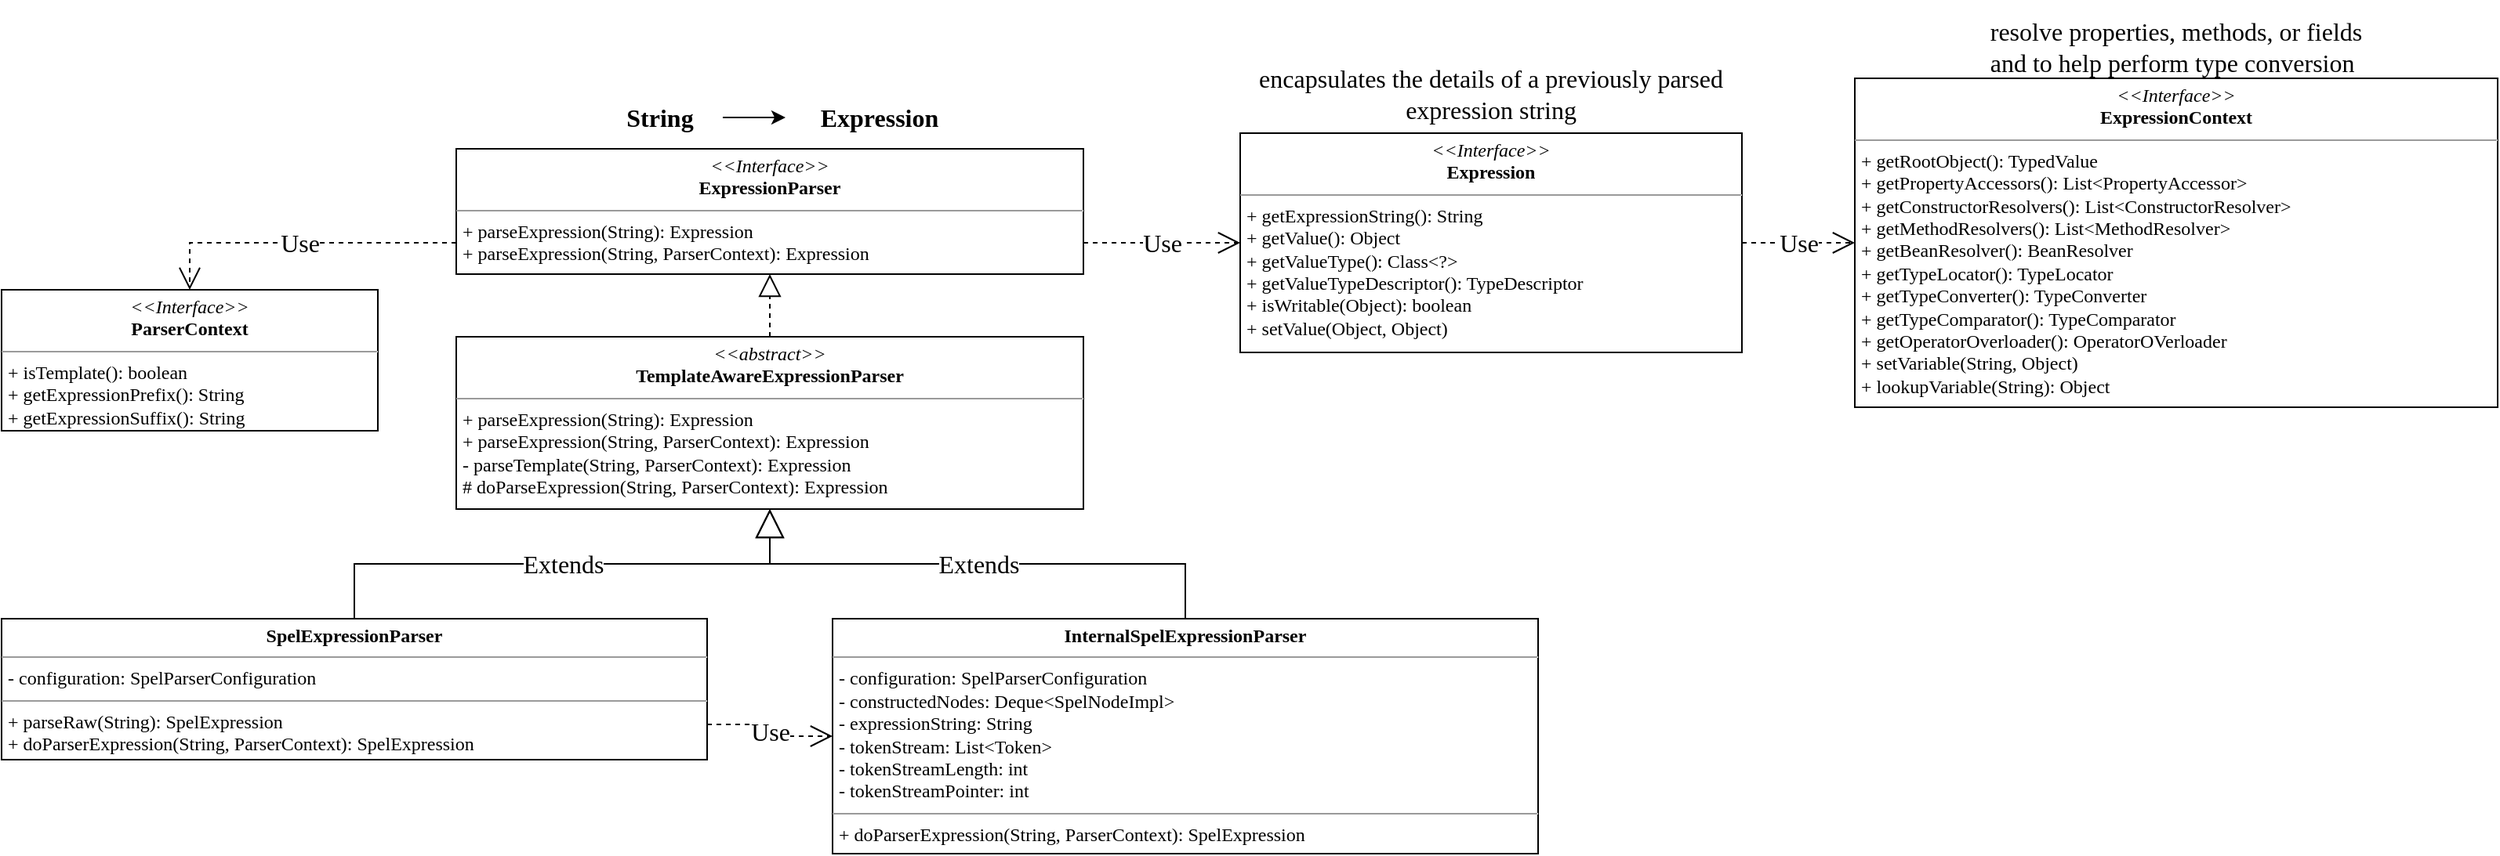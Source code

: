 <mxfile version="16.4.3" type="github">
  <diagram id="C5RBs43oDa-KdzZeNtuy" name="Page-1">
    <mxGraphModel dx="2249" dy="1921" grid="1" gridSize="10" guides="1" tooltips="1" connect="1" arrows="1" fold="1" page="1" pageScale="1" pageWidth="827" pageHeight="1169" math="0" shadow="0">
      <root>
        <mxCell id="WIyWlLk6GJQsqaUBKTNV-0" />
        <mxCell id="WIyWlLk6GJQsqaUBKTNV-1" parent="WIyWlLk6GJQsqaUBKTNV-0" />
        <mxCell id="rvsYYLUl151u58Pg1d56-0" value="&lt;p style=&quot;margin: 0px ; margin-top: 4px ; text-align: center&quot;&gt;&lt;i&gt;&amp;lt;&amp;lt;Interface&amp;gt;&amp;gt;&lt;/i&gt;&lt;br&gt;&lt;b&gt;ExpressionParser&lt;/b&gt;&lt;br&gt;&lt;/p&gt;&lt;hr size=&quot;1&quot;&gt;&lt;p style=&quot;margin: 0px ; margin-left: 4px&quot;&gt;+ parseExpression(String): Expression&lt;/p&gt;&lt;p style=&quot;margin: 0px ; margin-left: 4px&quot;&gt;+ parseExpression(String, ParserContext): Expression&lt;/p&gt;" style="verticalAlign=top;align=left;overflow=fill;fontSize=12;fontFamily=Lucida Console;html=1;" vertex="1" parent="WIyWlLk6GJQsqaUBKTNV-1">
          <mxGeometry x="40" y="60" width="400" height="80" as="geometry" />
        </mxCell>
        <mxCell id="rvsYYLUl151u58Pg1d56-2" value="&lt;p style=&quot;margin: 0px ; margin-top: 4px ; text-align: center&quot;&gt;&lt;i&gt;&amp;lt;&amp;lt;Interface&amp;gt;&amp;gt;&lt;/i&gt;&lt;br&gt;&lt;b&gt;Expression&lt;/b&gt;&lt;br&gt;&lt;/p&gt;&lt;hr size=&quot;1&quot;&gt;&lt;p style=&quot;margin: 0px ; margin-left: 4px&quot;&gt;+ getExpressionString(): String&lt;/p&gt;&lt;p style=&quot;margin: 0px ; margin-left: 4px&quot;&gt;+ getValue(): Object&lt;/p&gt;&lt;p style=&quot;margin: 0px ; margin-left: 4px&quot;&gt;+ getValueType(): Class&amp;lt;?&amp;gt;&lt;/p&gt;&lt;p style=&quot;margin: 0px ; margin-left: 4px&quot;&gt;+ getValueTypeDescriptor(): TypeDescriptor&lt;/p&gt;&lt;p style=&quot;margin: 0px ; margin-left: 4px&quot;&gt;+ isWritable(Object): boolean&lt;/p&gt;&lt;p style=&quot;margin: 0px ; margin-left: 4px&quot;&gt;+ setValue(Object, Object)&lt;/p&gt;" style="verticalAlign=top;align=left;overflow=fill;fontSize=12;fontFamily=Lucida Console;html=1;" vertex="1" parent="WIyWlLk6GJQsqaUBKTNV-1">
          <mxGeometry x="540" y="50" width="320" height="140" as="geometry" />
        </mxCell>
        <mxCell id="rvsYYLUl151u58Pg1d56-5" value="" style="edgeStyle=orthogonalEdgeStyle;rounded=0;orthogonalLoop=1;jettySize=auto;html=1;fontFamily=Lucida Console;fontSize=16;fontStyle=1" edge="1" parent="WIyWlLk6GJQsqaUBKTNV-1" source="rvsYYLUl151u58Pg1d56-3" target="rvsYYLUl151u58Pg1d56-4">
          <mxGeometry relative="1" as="geometry" />
        </mxCell>
        <mxCell id="rvsYYLUl151u58Pg1d56-3" value="String" style="text;html=1;strokeColor=none;fillColor=none;align=center;verticalAlign=middle;whiteSpace=wrap;rounded=0;fontFamily=Lucida Console;fontSize=16;fontStyle=1" vertex="1" parent="WIyWlLk6GJQsqaUBKTNV-1">
          <mxGeometry x="130" y="30" width="80" height="20" as="geometry" />
        </mxCell>
        <mxCell id="rvsYYLUl151u58Pg1d56-4" value="Expression" style="text;html=1;strokeColor=none;fillColor=none;align=center;verticalAlign=middle;whiteSpace=wrap;rounded=0;fontFamily=Lucida Console;fontSize=16;fontStyle=1" vertex="1" parent="WIyWlLk6GJQsqaUBKTNV-1">
          <mxGeometry x="250" y="30" width="120" height="20" as="geometry" />
        </mxCell>
        <mxCell id="rvsYYLUl151u58Pg1d56-6" value="&lt;p style=&quot;margin: 0px ; margin-top: 4px ; text-align: center&quot;&gt;&lt;i&gt;&amp;lt;&amp;lt;Interface&amp;gt;&amp;gt;&lt;/i&gt;&lt;br&gt;&lt;b&gt;ParserContext&lt;/b&gt;&lt;br&gt;&lt;/p&gt;&lt;hr size=&quot;1&quot;&gt;&lt;p style=&quot;margin: 0px ; margin-left: 4px&quot;&gt;+ isTemplate(): boolean&lt;/p&gt;&lt;p style=&quot;margin: 0px ; margin-left: 4px&quot;&gt;+ getExpressionPrefix(): String&lt;/p&gt;&lt;p style=&quot;margin: 0px ; margin-left: 4px&quot;&gt;+ getExpressionSuffix(): String&lt;br&gt;&lt;/p&gt;" style="verticalAlign=top;align=left;overflow=fill;fontSize=12;fontFamily=Lucida Console;html=1;" vertex="1" parent="WIyWlLk6GJQsqaUBKTNV-1">
          <mxGeometry x="-250" y="150" width="240" height="90" as="geometry" />
        </mxCell>
        <mxCell id="rvsYYLUl151u58Pg1d56-7" value="&lt;p style=&quot;margin: 0px ; margin-top: 4px ; text-align: center&quot;&gt;&lt;i&gt;&amp;lt;&amp;lt;abstract&amp;gt;&amp;gt;&lt;/i&gt;&lt;br&gt;&lt;b&gt;TemplateAwareExpressionParser&lt;/b&gt;&lt;/p&gt;&lt;hr size=&quot;1&quot;&gt;&lt;p style=&quot;margin: 0px ; margin-left: 4px&quot;&gt;+ parseExpression(String): Expression&lt;/p&gt;&lt;p style=&quot;margin: 0px ; margin-left: 4px&quot;&gt;+ parseExpression(String, ParserContext): Expression&lt;/p&gt;&lt;p style=&quot;margin: 0px ; margin-left: 4px&quot;&gt;- parseTemplate(String, ParserContext): Expression&lt;/p&gt;&lt;p style=&quot;margin: 0px ; margin-left: 4px&quot;&gt;# doParseExpression(String, ParserContext): Expression&lt;br&gt;&lt;/p&gt;" style="verticalAlign=top;align=left;overflow=fill;fontSize=12;fontFamily=Lucida Console;html=1;" vertex="1" parent="WIyWlLk6GJQsqaUBKTNV-1">
          <mxGeometry x="40" y="180" width="400" height="110" as="geometry" />
        </mxCell>
        <mxCell id="rvsYYLUl151u58Pg1d56-8" value="" style="endArrow=block;dashed=1;endFill=0;endSize=12;html=1;rounded=0;fontFamily=Lucida Console;fontSize=16;entryX=0.5;entryY=1;entryDx=0;entryDy=0;" edge="1" parent="WIyWlLk6GJQsqaUBKTNV-1" source="rvsYYLUl151u58Pg1d56-7" target="rvsYYLUl151u58Pg1d56-0">
          <mxGeometry width="160" relative="1" as="geometry">
            <mxPoint x="190" y="480" as="sourcePoint" />
            <mxPoint x="350" y="480" as="targetPoint" />
          </mxGeometry>
        </mxCell>
        <mxCell id="rvsYYLUl151u58Pg1d56-13" value="&lt;p style=&quot;margin: 0px ; margin-top: 4px ; text-align: center&quot;&gt;&lt;b&gt;InternalSpelExpressionParser&lt;/b&gt;&lt;/p&gt;&lt;hr size=&quot;1&quot;&gt;&lt;p style=&quot;margin: 0px ; margin-left: 4px&quot;&gt;- configuration: SpelParserConfiguration&lt;/p&gt;&lt;p style=&quot;margin: 0px ; margin-left: 4px&quot;&gt;- constructedNodes: Deque&amp;lt;SpelNodeImpl&amp;gt;&lt;/p&gt;&lt;p style=&quot;margin: 0px ; margin-left: 4px&quot;&gt;- expressionString: String&lt;/p&gt;&lt;p style=&quot;margin: 0px ; margin-left: 4px&quot;&gt;- tokenStream: List&amp;lt;Token&amp;gt;&lt;/p&gt;&lt;p style=&quot;margin: 0px ; margin-left: 4px&quot;&gt;- tokenStreamLength: int&lt;/p&gt;&lt;p style=&quot;margin: 0px ; margin-left: 4px&quot;&gt;- tokenStreamPointer: int&lt;br&gt;&lt;/p&gt;&lt;hr size=&quot;1&quot;&gt;&lt;p style=&quot;margin: 0px ; margin-left: 4px&quot;&gt;+ doParserExpression(String, ParserContext): SpelExpression&lt;br&gt;&lt;/p&gt;" style="verticalAlign=top;align=left;overflow=fill;fontSize=12;fontFamily=Lucida Console;html=1;" vertex="1" parent="WIyWlLk6GJQsqaUBKTNV-1">
          <mxGeometry x="280" y="360" width="450" height="150" as="geometry" />
        </mxCell>
        <mxCell id="rvsYYLUl151u58Pg1d56-14" value="Extends" style="endArrow=block;endSize=16;endFill=0;html=1;rounded=0;fontFamily=Lucida Console;fontSize=16;entryX=0.5;entryY=1;entryDx=0;entryDy=0;exitX=0.5;exitY=0;exitDx=0;exitDy=0;edgeStyle=orthogonalEdgeStyle;" edge="1" parent="WIyWlLk6GJQsqaUBKTNV-1" source="rvsYYLUl151u58Pg1d56-13" target="rvsYYLUl151u58Pg1d56-7">
          <mxGeometry width="160" relative="1" as="geometry">
            <mxPoint x="250" y="590" as="sourcePoint" />
            <mxPoint x="410" y="590" as="targetPoint" />
          </mxGeometry>
        </mxCell>
        <mxCell id="rvsYYLUl151u58Pg1d56-15" value="&lt;p style=&quot;margin: 0px ; margin-top: 4px ; text-align: center&quot;&gt;&lt;b&gt;SpelExpressionParser&lt;/b&gt;&lt;/p&gt;&lt;hr size=&quot;1&quot;&gt;&lt;p style=&quot;margin: 0px ; margin-left: 4px&quot;&gt;- configuration: SpelParserConfiguration&lt;/p&gt;&lt;hr size=&quot;1&quot;&gt;&lt;p style=&quot;margin: 0px ; margin-left: 4px&quot;&gt;+ parseRaw(String): SpelExpression&lt;br&gt;&lt;/p&gt;&lt;p style=&quot;margin: 0px ; margin-left: 4px&quot;&gt;+ doParserExpression(String, ParserContext): SpelExpression&lt;br&gt;&lt;/p&gt;" style="verticalAlign=top;align=left;overflow=fill;fontSize=12;fontFamily=Lucida Console;html=1;" vertex="1" parent="WIyWlLk6GJQsqaUBKTNV-1">
          <mxGeometry x="-250" y="360" width="450" height="90" as="geometry" />
        </mxCell>
        <mxCell id="rvsYYLUl151u58Pg1d56-17" value="Use" style="endArrow=open;endSize=12;dashed=1;html=1;rounded=0;fontFamily=Lucida Console;fontSize=16;exitX=1;exitY=0.75;exitDx=0;exitDy=0;entryX=0;entryY=0.5;entryDx=0;entryDy=0;edgeStyle=orthogonalEdgeStyle;" edge="1" parent="WIyWlLk6GJQsqaUBKTNV-1" source="rvsYYLUl151u58Pg1d56-0" target="rvsYYLUl151u58Pg1d56-2">
          <mxGeometry width="160" relative="1" as="geometry">
            <mxPoint x="540" y="250" as="sourcePoint" />
            <mxPoint x="700" y="250" as="targetPoint" />
          </mxGeometry>
        </mxCell>
        <mxCell id="rvsYYLUl151u58Pg1d56-18" value="Use" style="endArrow=open;endSize=12;dashed=1;html=1;rounded=0;fontFamily=Lucida Console;fontSize=16;exitX=0;exitY=0.75;exitDx=0;exitDy=0;entryX=0.5;entryY=0;entryDx=0;entryDy=0;edgeStyle=orthogonalEdgeStyle;" edge="1" parent="WIyWlLk6GJQsqaUBKTNV-1" source="rvsYYLUl151u58Pg1d56-0" target="rvsYYLUl151u58Pg1d56-6">
          <mxGeometry width="160" relative="1" as="geometry">
            <mxPoint x="-250" y="260" as="sourcePoint" />
            <mxPoint x="-90" y="260" as="targetPoint" />
          </mxGeometry>
        </mxCell>
        <mxCell id="rvsYYLUl151u58Pg1d56-19" value="Extends" style="endArrow=block;endSize=16;endFill=0;html=1;rounded=0;fontFamily=Lucida Console;fontSize=16;entryX=0.5;entryY=1;entryDx=0;entryDy=0;exitX=0.5;exitY=0;exitDx=0;exitDy=0;edgeStyle=orthogonalEdgeStyle;" edge="1" parent="WIyWlLk6GJQsqaUBKTNV-1" source="rvsYYLUl151u58Pg1d56-15" target="rvsYYLUl151u58Pg1d56-7">
          <mxGeometry width="160" relative="1" as="geometry">
            <mxPoint x="-50" y="530" as="sourcePoint" />
            <mxPoint x="110" y="530" as="targetPoint" />
          </mxGeometry>
        </mxCell>
        <mxCell id="rvsYYLUl151u58Pg1d56-20" value="Use" style="endArrow=open;endSize=12;dashed=1;html=1;rounded=0;fontFamily=Lucida Console;fontSize=16;exitX=1;exitY=0.75;exitDx=0;exitDy=0;entryX=0;entryY=0.5;entryDx=0;entryDy=0;edgeStyle=orthogonalEdgeStyle;" edge="1" parent="WIyWlLk6GJQsqaUBKTNV-1" source="rvsYYLUl151u58Pg1d56-15" target="rvsYYLUl151u58Pg1d56-13">
          <mxGeometry width="160" relative="1" as="geometry">
            <mxPoint x="160" y="580" as="sourcePoint" />
            <mxPoint x="320" y="580" as="targetPoint" />
          </mxGeometry>
        </mxCell>
        <mxCell id="rvsYYLUl151u58Pg1d56-22" value="Use" style="endArrow=open;endSize=12;dashed=1;html=1;rounded=0;fontFamily=Lucida Console;fontSize=16;exitX=1;exitY=0.5;exitDx=0;exitDy=0;edgeStyle=orthogonalEdgeStyle;" edge="1" parent="WIyWlLk6GJQsqaUBKTNV-1" source="rvsYYLUl151u58Pg1d56-2" target="rvsYYLUl151u58Pg1d56-21">
          <mxGeometry width="160" relative="1" as="geometry">
            <mxPoint x="920" y="250" as="sourcePoint" />
            <mxPoint x="1080" y="250" as="targetPoint" />
          </mxGeometry>
        </mxCell>
        <mxCell id="rvsYYLUl151u58Pg1d56-24" value="" style="group" vertex="1" connectable="0" parent="WIyWlLk6GJQsqaUBKTNV-1">
          <mxGeometry x="932" y="-35" width="410" height="260" as="geometry" />
        </mxCell>
        <mxCell id="rvsYYLUl151u58Pg1d56-21" value="&lt;p style=&quot;margin: 0px ; margin-top: 4px ; text-align: center&quot;&gt;&lt;i&gt;&amp;lt;&amp;lt;Interface&amp;gt;&amp;gt;&lt;/i&gt;&lt;br&gt;&lt;b&gt;ExpressionContext&lt;/b&gt;&lt;br&gt;&lt;/p&gt;&lt;hr size=&quot;1&quot;&gt;&lt;p style=&quot;margin: 0px ; margin-left: 4px&quot;&gt;+ getRootObject(): TypedValue&lt;br&gt;&lt;/p&gt;&lt;p style=&quot;margin: 0px ; margin-left: 4px&quot;&gt;+ getPropertyAccessors(): List&amp;lt;PropertyAccessor&amp;gt;&lt;br&gt;&lt;/p&gt;&lt;p style=&quot;margin: 0px ; margin-left: 4px&quot;&gt;+ getConstructorResolvers(): List&amp;lt;ConstructorResolver&amp;gt;&lt;br&gt;&lt;/p&gt;&lt;p style=&quot;margin: 0px ; margin-left: 4px&quot;&gt;+ getMethodResolvers(): List&amp;lt;MethodResolver&amp;gt;&lt;/p&gt;&lt;p style=&quot;margin: 0px ; margin-left: 4px&quot;&gt;+ getBeanResolver(): BeanResolver&lt;br&gt;&lt;/p&gt;&lt;p style=&quot;margin: 0px ; margin-left: 4px&quot;&gt;+ getTypeLocator(): TypeLocator&lt;/p&gt;&lt;p style=&quot;margin: 0px ; margin-left: 4px&quot;&gt;+ getTypeConverter(): TypeConverter&lt;/p&gt;&lt;p style=&quot;margin: 0px ; margin-left: 4px&quot;&gt;+ getTypeComparator(): TypeComparator&lt;/p&gt;&lt;p style=&quot;margin: 0px ; margin-left: 4px&quot;&gt;+ getOperatorOverloader(): OperatorOVerloader&lt;/p&gt;&lt;p style=&quot;margin: 0px ; margin-left: 4px&quot;&gt;+ setVariable(String, Object)&lt;/p&gt;&lt;p style=&quot;margin: 0px ; margin-left: 4px&quot;&gt;+ lookupVariable(String): Object&lt;br&gt;&lt;/p&gt;" style="verticalAlign=top;align=left;overflow=fill;fontSize=12;fontFamily=Lucida Console;html=1;" vertex="1" parent="rvsYYLUl151u58Pg1d56-24">
          <mxGeometry y="50" width="410" height="210" as="geometry" />
        </mxCell>
        <mxCell id="rvsYYLUl151u58Pg1d56-23" value="&lt;div align=&quot;left&quot;&gt;resolve properties, methods, or fields &lt;br&gt;&lt;/div&gt;&lt;div align=&quot;left&quot;&gt;and to help perform type conversion&lt;/div&gt;" style="text;html=1;strokeColor=none;fillColor=none;align=center;verticalAlign=middle;whiteSpace=wrap;rounded=0;fontFamily=Lucida Console;fontSize=16;" vertex="1" parent="rvsYYLUl151u58Pg1d56-24">
          <mxGeometry x="15" y="10" width="380" height="40" as="geometry" />
        </mxCell>
        <mxCell id="rvsYYLUl151u58Pg1d56-26" value="&lt;div style=&quot;background-color: rgb(255 , 255 , 255) ; font-size: 16px&quot;&gt;&lt;span style=&quot;font-size: 16px&quot;&gt;encapsulates the details of a previously parsed expression string&lt;/span&gt;&lt;/div&gt;" style="text;html=1;strokeColor=none;fillColor=none;align=center;verticalAlign=middle;whiteSpace=wrap;rounded=0;fontFamily=Lucida Console;fontSize=16;fontColor=#000000;fontStyle=0" vertex="1" parent="WIyWlLk6GJQsqaUBKTNV-1">
          <mxGeometry x="525" width="350" height="50" as="geometry" />
        </mxCell>
      </root>
    </mxGraphModel>
  </diagram>
</mxfile>
